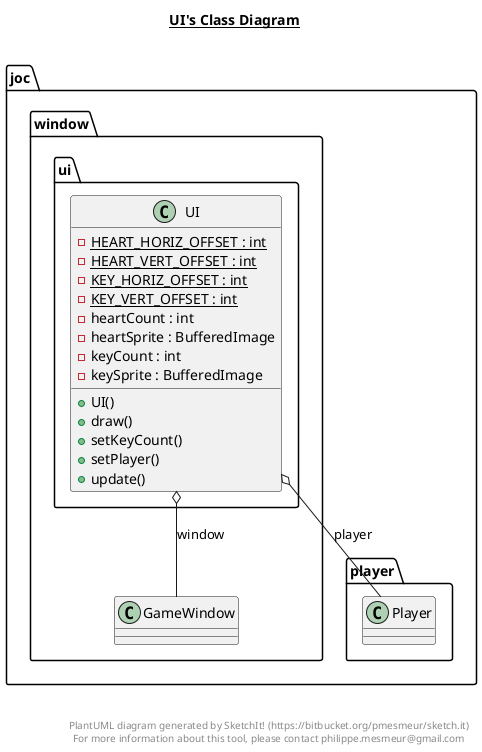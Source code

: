 @startuml

title __UI's Class Diagram__\n

  namespace joc {
    namespace window {
      namespace ui {
        class joc.window.ui.UI {
            {static} - HEART_HORIZ_OFFSET : int
            {static} - HEART_VERT_OFFSET : int
            {static} - KEY_HORIZ_OFFSET : int
            {static} - KEY_VERT_OFFSET : int
            - heartCount : int
            - heartSprite : BufferedImage
            - keyCount : int
            - keySprite : BufferedImage
            + UI()
            + draw()
            + setKeyCount()
            + setPlayer()
            + update()
        }
      }
    }
  }
  

  joc.window.ui.UI o-- joc.player.Player : player
  joc.window.ui.UI o-- joc.window.GameWindow : window


right footer


PlantUML diagram generated by SketchIt! (https://bitbucket.org/pmesmeur/sketch.it)
For more information about this tool, please contact philippe.mesmeur@gmail.com
endfooter

@enduml
